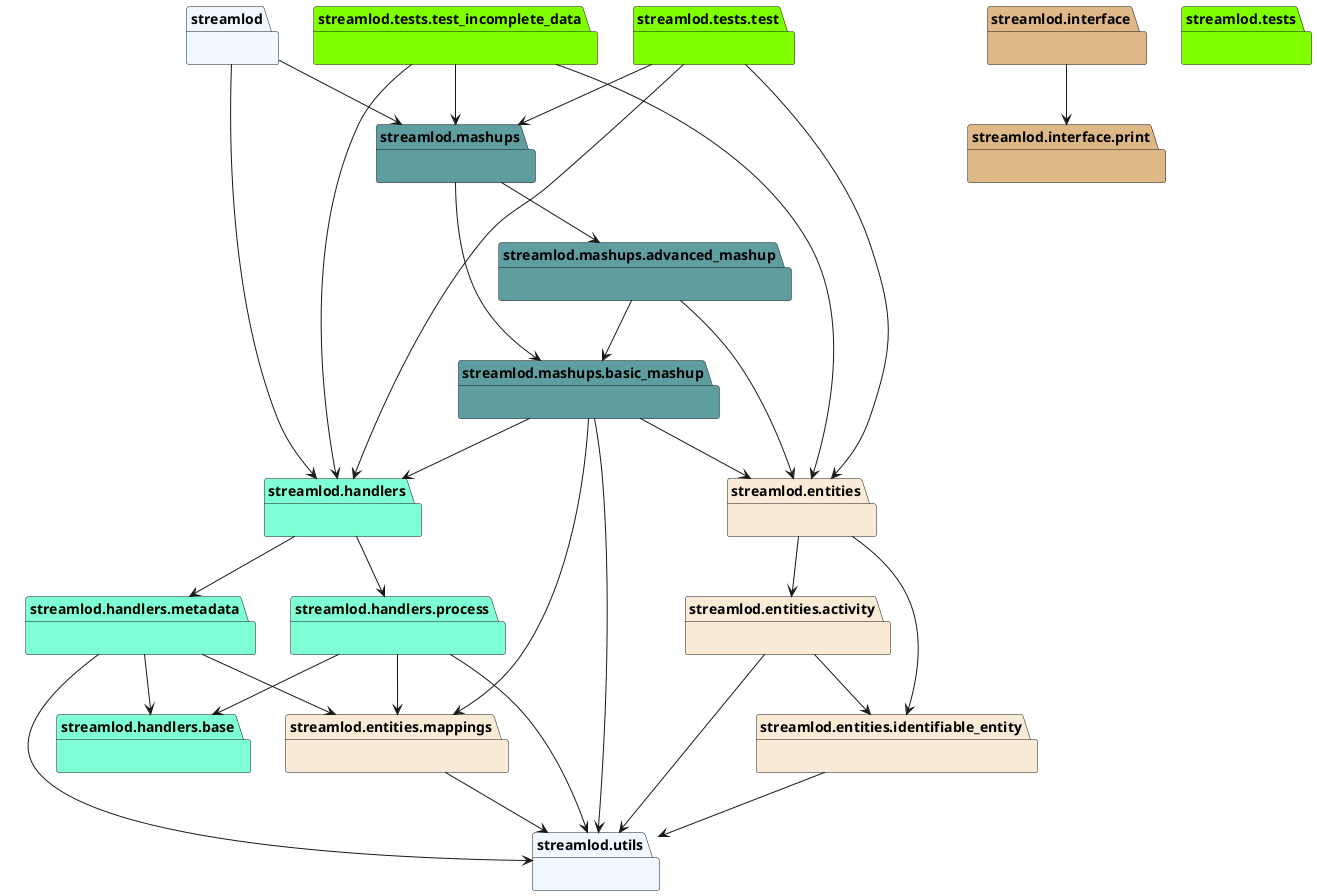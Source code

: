 @startuml packages
set namespaceSeparator none
package "streamlod" as streamlod #aliceblue {
}
package "streamlod.entities" as streamlod.entities #antiquewhite {
}
package "streamlod.entities.activity" as streamlod.entities.activity #antiquewhite {
}
package "streamlod.entities.identifiable_entity" as streamlod.entities.identifiable_entity #antiquewhite {
}
package "streamlod.entities.mappings" as streamlod.entities.mappings #antiquewhite {
}
package "streamlod.handlers" as streamlod.handlers #aquamarine {
}
package "streamlod.handlers.base" as streamlod.handlers.base #aquamarine {
}
package "streamlod.handlers.metadata" as streamlod.handlers.metadata #aquamarine {
}
package "streamlod.handlers.process" as streamlod.handlers.process #aquamarine {
}
package "streamlod.interface" as streamlod.interface #burlywood {
}
package "streamlod.interface.print" as streamlod.interface.print #burlywood {
}
package "streamlod.mashups" as streamlod.mashups #cadetblue {
}
package "streamlod.mashups.advanced_mashup" as streamlod.mashups.advanced_mashup #cadetblue {
}
package "streamlod.mashups.basic_mashup" as streamlod.mashups.basic_mashup #cadetblue {
}
package "streamlod.tests" as streamlod.tests #chartreuse {
}
package "streamlod.tests.test" as streamlod.tests.test #chartreuse {
}
package "streamlod.tests.test_incomplete_data" as streamlod.tests.test_incomplete_data #chartreuse {
}
package "streamlod.utils" as streamlod.utils #aliceblue {
}
streamlod --> streamlod.handlers
streamlod --> streamlod.mashups
streamlod.entities --> streamlod.entities.activity
streamlod.entities --> streamlod.entities.identifiable_entity
streamlod.entities.activity --> streamlod.entities.identifiable_entity
streamlod.entities.activity --> streamlod.utils
streamlod.entities.identifiable_entity --> streamlod.utils
streamlod.entities.mappings --> streamlod.utils
streamlod.handlers --> streamlod.handlers.metadata
streamlod.handlers --> streamlod.handlers.process
streamlod.handlers.metadata --> streamlod.entities.mappings
streamlod.handlers.metadata --> streamlod.handlers.base
streamlod.handlers.metadata --> streamlod.utils
streamlod.handlers.process --> streamlod.entities.mappings
streamlod.handlers.process --> streamlod.handlers.base
streamlod.handlers.process --> streamlod.utils
streamlod.interface --> streamlod.interface.print
streamlod.mashups --> streamlod.mashups.advanced_mashup
streamlod.mashups --> streamlod.mashups.basic_mashup
streamlod.mashups.advanced_mashup --> streamlod.entities
streamlod.mashups.advanced_mashup --> streamlod.mashups.basic_mashup
streamlod.mashups.basic_mashup --> streamlod.entities
streamlod.mashups.basic_mashup --> streamlod.entities.mappings
streamlod.mashups.basic_mashup --> streamlod.handlers
streamlod.mashups.basic_mashup --> streamlod.utils
streamlod.tests.test --> streamlod.entities
streamlod.tests.test --> streamlod.handlers
streamlod.tests.test --> streamlod.mashups
streamlod.tests.test_incomplete_data --> streamlod.entities
streamlod.tests.test_incomplete_data --> streamlod.handlers
streamlod.tests.test_incomplete_data --> streamlod.mashups
@enduml
